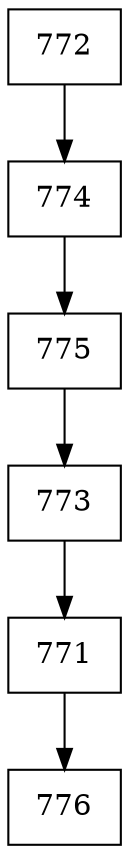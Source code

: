 digraph G {
  node [shape=record];
  node0 [label="{772}"];
  node0 -> node1;
  node1 [label="{774}"];
  node1 -> node2;
  node2 [label="{775}"];
  node2 -> node3;
  node3 [label="{773}"];
  node3 -> node4;
  node4 [label="{771}"];
  node4 -> node5;
  node5 [label="{776}"];
}
